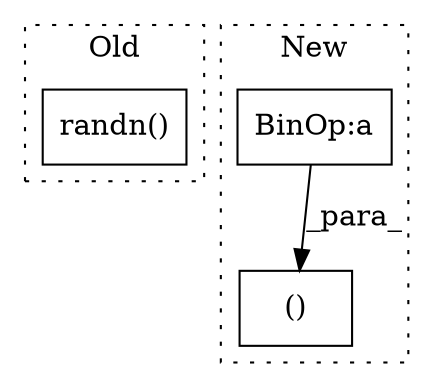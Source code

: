 digraph G {
subgraph cluster0 {
1 [label="randn()" a="75" s="6724,6744" l="12,1" shape="box"];
label = "Old";
style="dotted";
}
subgraph cluster1 {
2 [label="()" a="54" s="6921" l="14" shape="box"];
3 [label="BinOp:a" a="82" s="6931" l="3" shape="box"];
label = "New";
style="dotted";
}
3 -> 2 [label="_para_"];
}